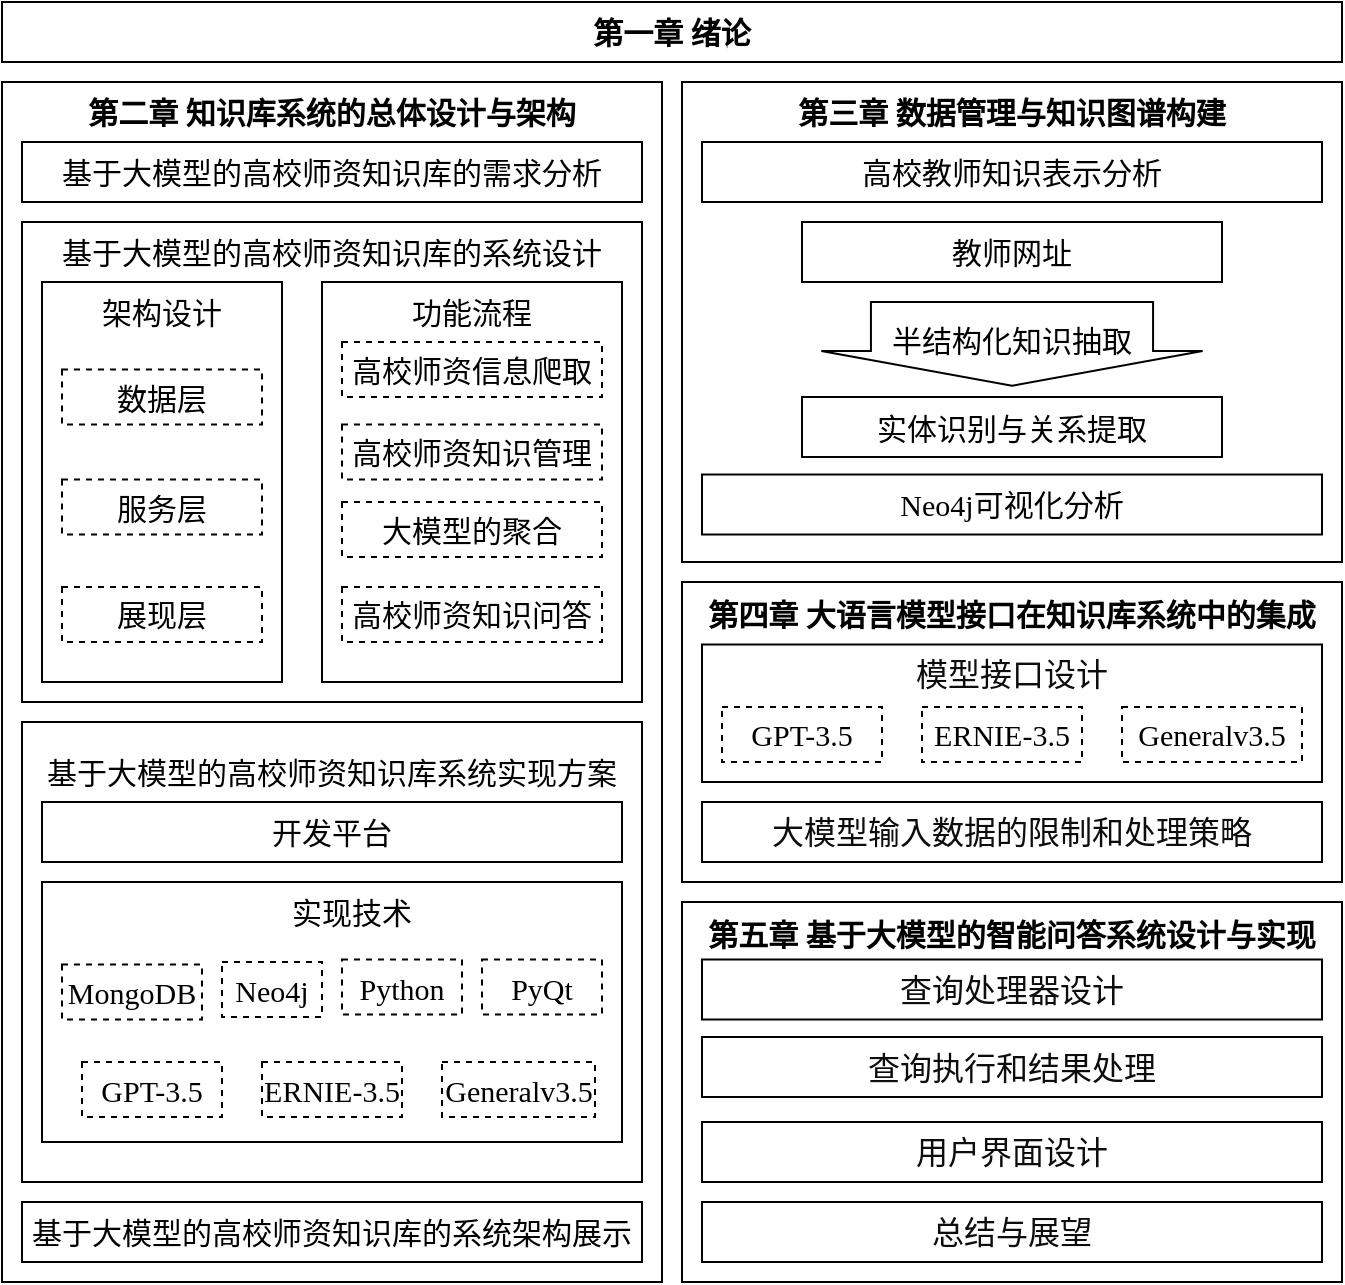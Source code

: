 <mxfile version="24.3.1" type="github">
  <diagram name="第 1 页" id="RLIpUlMl5tuERCqupQb9">
    <mxGraphModel dx="1050" dy="522" grid="1" gridSize="10" guides="1" tooltips="1" connect="1" arrows="1" fold="1" page="1" pageScale="1" pageWidth="827" pageHeight="1169" math="0" shadow="0">
      <root>
        <mxCell id="0" />
        <mxCell id="1" parent="0" />
        <mxCell id="gUjjzV2rQby6Is31GigP-1" value="&lt;font face=&quot;Times New Roman&quot; style=&quot;font-size: 15px;&quot;&gt;&lt;b&gt;第一章 绪论&lt;/b&gt;&lt;/font&gt;" style="rounded=0;whiteSpace=wrap;html=1;" parent="1" vertex="1">
          <mxGeometry x="150" y="190" width="670" height="30" as="geometry" />
        </mxCell>
        <mxCell id="gUjjzV2rQby6Is31GigP-6" value="" style="rounded=0;whiteSpace=wrap;html=1;" parent="1" vertex="1">
          <mxGeometry x="150" y="230" width="330" height="600" as="geometry" />
        </mxCell>
        <mxCell id="gUjjzV2rQby6Is31GigP-3" value="&lt;p class=&quot;MsoNormal&quot;&gt;&lt;font face=&quot;Times New Roman&quot; style=&quot;font-size: 15px;&quot;&gt;&lt;b&gt;第二章 知识库系统的总体设计与架构&lt;/b&gt;&lt;/font&gt;&lt;/p&gt;" style="rounded=0;whiteSpace=wrap;html=1;opacity=0;" parent="1" vertex="1">
          <mxGeometry x="150" y="230" width="330" height="30" as="geometry" />
        </mxCell>
        <mxCell id="gUjjzV2rQby6Is31GigP-4" value="&lt;p align=&quot;center&quot; class=&quot;MsoNormal&quot;&gt;&lt;font face=&quot;Times New Roman&quot; style=&quot;font-size: 15px;&quot;&gt;基于大模型的高校师资知识库的需求分析&lt;/font&gt;&lt;/p&gt;" style="rounded=0;whiteSpace=wrap;html=1;" parent="1" vertex="1">
          <mxGeometry x="160" y="260" width="310" height="30" as="geometry" />
        </mxCell>
        <mxCell id="gUjjzV2rQby6Is31GigP-7" value="" style="rounded=0;whiteSpace=wrap;html=1;" parent="1" vertex="1">
          <mxGeometry x="160" y="300" width="310" height="240" as="geometry" />
        </mxCell>
        <mxCell id="gUjjzV2rQby6Is31GigP-8" value="&lt;p class=&quot;MsoNormal&quot;&gt;&lt;span style=&quot;font-family: &amp;quot;Times New Roman&amp;quot;; font-size: 15px;&quot;&gt;基于大模型的高校师资知识库的系统设计&lt;/span&gt;&lt;br&gt;&lt;/p&gt;" style="rounded=0;whiteSpace=wrap;html=1;opacity=0;" parent="1" vertex="1">
          <mxGeometry x="160" y="300" width="310" height="30" as="geometry" />
        </mxCell>
        <mxCell id="gUjjzV2rQby6Is31GigP-9" value="" style="rounded=0;whiteSpace=wrap;html=1;" parent="1" vertex="1">
          <mxGeometry x="170" y="330" width="120" height="200" as="geometry" />
        </mxCell>
        <mxCell id="gUjjzV2rQby6Is31GigP-10" value="" style="rounded=0;whiteSpace=wrap;html=1;" parent="1" vertex="1">
          <mxGeometry x="310" y="330" width="150" height="200" as="geometry" />
        </mxCell>
        <mxCell id="gUjjzV2rQby6Is31GigP-11" value="&lt;p class=&quot;MsoNormal&quot;&gt;&lt;font face=&quot;Times New Roman&quot;&gt;&lt;span style=&quot;font-size: 15px;&quot;&gt;架构设计&lt;/span&gt;&lt;/font&gt;&lt;br&gt;&lt;/p&gt;" style="rounded=0;whiteSpace=wrap;html=1;opacity=0;" parent="1" vertex="1">
          <mxGeometry x="170" y="330" width="120" height="30" as="geometry" />
        </mxCell>
        <mxCell id="gUjjzV2rQby6Is31GigP-12" value="&lt;font style=&quot;font-size: 15px;&quot; face=&quot;Times New Roman&quot;&gt;数据层&lt;/font&gt;" style="rounded=0;whiteSpace=wrap;html=1;dashed=1;" parent="1" vertex="1">
          <mxGeometry x="180" y="373.75" width="100" height="27.5" as="geometry" />
        </mxCell>
        <mxCell id="gUjjzV2rQby6Is31GigP-13" value="&lt;font face=&quot;Times New Roman&quot;&gt;&lt;span style=&quot;font-size: 15px;&quot;&gt;服务层&lt;/span&gt;&lt;/font&gt;" style="rounded=0;whiteSpace=wrap;html=1;dashed=1;" parent="1" vertex="1">
          <mxGeometry x="180" y="428.75" width="100" height="27.5" as="geometry" />
        </mxCell>
        <mxCell id="gUjjzV2rQby6Is31GigP-14" value="&lt;font face=&quot;Times New Roman&quot;&gt;&lt;span style=&quot;font-size: 15px;&quot;&gt;展现层&lt;/span&gt;&lt;/font&gt;" style="rounded=0;whiteSpace=wrap;html=1;dashed=1;" parent="1" vertex="1">
          <mxGeometry x="180" y="482.5" width="100" height="27.5" as="geometry" />
        </mxCell>
        <mxCell id="gUjjzV2rQby6Is31GigP-15" value="&lt;p class=&quot;MsoNormal&quot;&gt;&lt;font face=&quot;Times New Roman&quot;&gt;&lt;span style=&quot;font-size: 15px;&quot;&gt;功能流程&lt;/span&gt;&lt;/font&gt;&lt;br&gt;&lt;/p&gt;" style="rounded=0;whiteSpace=wrap;html=1;opacity=0;" parent="1" vertex="1">
          <mxGeometry x="310" y="330" width="150" height="30" as="geometry" />
        </mxCell>
        <mxCell id="gUjjzV2rQby6Is31GigP-16" value="&lt;font face=&quot;Times New Roman&quot;&gt;&lt;span style=&quot;font-size: 15px;&quot;&gt;高校师资信息爬取&lt;/span&gt;&lt;/font&gt;" style="rounded=0;whiteSpace=wrap;html=1;dashed=1;" parent="1" vertex="1">
          <mxGeometry x="320" y="360" width="130" height="27.5" as="geometry" />
        </mxCell>
        <mxCell id="gUjjzV2rQby6Is31GigP-17" value="&lt;font face=&quot;Times New Roman&quot;&gt;&lt;span style=&quot;font-size: 15px;&quot;&gt;高校师资知识管理&lt;/span&gt;&lt;/font&gt;" style="rounded=0;whiteSpace=wrap;html=1;dashed=1;" parent="1" vertex="1">
          <mxGeometry x="320" y="401.25" width="130" height="27.5" as="geometry" />
        </mxCell>
        <mxCell id="gUjjzV2rQby6Is31GigP-18" value="&lt;font face=&quot;Times New Roman&quot;&gt;&lt;span style=&quot;font-size: 15px;&quot;&gt;大模型的聚合&lt;/span&gt;&lt;/font&gt;" style="rounded=0;whiteSpace=wrap;html=1;dashed=1;" parent="1" vertex="1">
          <mxGeometry x="320" y="440" width="130" height="27.5" as="geometry" />
        </mxCell>
        <mxCell id="gUjjzV2rQby6Is31GigP-19" value="&lt;font face=&quot;Times New Roman&quot;&gt;&lt;span style=&quot;font-size: 15px;&quot;&gt;高校师资知识问答&lt;/span&gt;&lt;/font&gt;" style="rounded=0;whiteSpace=wrap;html=1;dashed=1;" parent="1" vertex="1">
          <mxGeometry x="320" y="482.5" width="130" height="27.5" as="geometry" />
        </mxCell>
        <mxCell id="gUjjzV2rQby6Is31GigP-20" value="" style="rounded=0;whiteSpace=wrap;html=1;" parent="1" vertex="1">
          <mxGeometry x="160" y="550" width="310" height="230" as="geometry" />
        </mxCell>
        <mxCell id="gUjjzV2rQby6Is31GigP-21" value="&lt;p class=&quot;MsoNormal&quot;&gt;&lt;span style=&quot;font-family: &amp;quot;Times New Roman&amp;quot;; font-size: 15px;&quot;&gt;基于大模型的高校师资知识库系统实现方案&lt;/span&gt;&lt;br&gt;&lt;/p&gt;" style="rounded=0;whiteSpace=wrap;html=1;opacity=0;" parent="1" vertex="1">
          <mxGeometry x="160" y="560" width="310" height="30" as="geometry" />
        </mxCell>
        <mxCell id="gUjjzV2rQby6Is31GigP-23" value="&lt;p align=&quot;center&quot; class=&quot;MsoNormal&quot;&gt;&lt;font face=&quot;Times New Roman&quot; style=&quot;font-size: 15px;&quot;&gt;开发平台&lt;/font&gt;&lt;/p&gt;" style="rounded=0;whiteSpace=wrap;html=1;" parent="1" vertex="1">
          <mxGeometry x="170" y="590" width="290" height="30" as="geometry" />
        </mxCell>
        <mxCell id="gUjjzV2rQby6Is31GigP-24" value="" style="rounded=0;whiteSpace=wrap;html=1;" parent="1" vertex="1">
          <mxGeometry x="170" y="630" width="290" height="130" as="geometry" />
        </mxCell>
        <mxCell id="gUjjzV2rQby6Is31GigP-25" value="&lt;p class=&quot;MsoNormal&quot;&gt;&lt;span style=&quot;font-family: &amp;quot;Times New Roman&amp;quot;; font-size: 15px;&quot;&gt;实现技术&lt;/span&gt;&lt;br&gt;&lt;/p&gt;" style="rounded=0;whiteSpace=wrap;html=1;opacity=0;" parent="1" vertex="1">
          <mxGeometry x="170" y="630" width="310" height="30" as="geometry" />
        </mxCell>
        <mxCell id="gUjjzV2rQby6Is31GigP-22" value="&lt;font face=&quot;Times New Roman&quot;&gt;&lt;span style=&quot;font-size: 15px;&quot;&gt;MongoDB&lt;/span&gt;&lt;/font&gt;" style="rounded=0;whiteSpace=wrap;html=1;dashed=1;" parent="1" vertex="1">
          <mxGeometry x="180" y="671.25" width="70" height="27.5" as="geometry" />
        </mxCell>
        <mxCell id="gUjjzV2rQby6Is31GigP-27" value="&lt;font face=&quot;Times New Roman&quot;&gt;&lt;span style=&quot;font-size: 15px;&quot;&gt;Neo4j&lt;/span&gt;&lt;/font&gt;" style="rounded=0;whiteSpace=wrap;html=1;dashed=1;" parent="1" vertex="1">
          <mxGeometry x="260" y="670" width="50" height="27.5" as="geometry" />
        </mxCell>
        <mxCell id="gUjjzV2rQby6Is31GigP-28" value="&lt;font face=&quot;Times New Roman&quot;&gt;&lt;span style=&quot;font-size: 15px;&quot;&gt;Python&lt;/span&gt;&lt;/font&gt;" style="rounded=0;whiteSpace=wrap;html=1;dashed=1;" parent="1" vertex="1">
          <mxGeometry x="320" y="668.75" width="60" height="27.5" as="geometry" />
        </mxCell>
        <mxCell id="gUjjzV2rQby6Is31GigP-29" value="&lt;font face=&quot;Times New Roman&quot;&gt;&lt;span style=&quot;font-size: 15px;&quot;&gt;PyQt&lt;/span&gt;&lt;/font&gt;" style="rounded=0;whiteSpace=wrap;html=1;dashed=1;" parent="1" vertex="1">
          <mxGeometry x="390" y="668.75" width="60" height="27.5" as="geometry" />
        </mxCell>
        <mxCell id="gUjjzV2rQby6Is31GigP-32" value="&lt;font face=&quot;Times New Roman&quot;&gt;&lt;span style=&quot;font-size: 15px;&quot;&gt;GPT-3.5&lt;/span&gt;&lt;/font&gt;" style="rounded=0;whiteSpace=wrap;html=1;dashed=1;" parent="1" vertex="1">
          <mxGeometry x="190" y="720" width="70" height="27.5" as="geometry" />
        </mxCell>
        <mxCell id="gUjjzV2rQby6Is31GigP-33" value="&lt;font face=&quot;Times New Roman&quot;&gt;&lt;span style=&quot;font-size: 15px;&quot;&gt;ERNIE-3.5&lt;/span&gt;&lt;/font&gt;" style="rounded=0;whiteSpace=wrap;html=1;dashed=1;" parent="1" vertex="1">
          <mxGeometry x="280" y="720" width="70" height="27.5" as="geometry" />
        </mxCell>
        <mxCell id="gUjjzV2rQby6Is31GigP-34" value="&lt;font face=&quot;Times New Roman&quot;&gt;&lt;span style=&quot;font-size: 15px;&quot;&gt;Generalv3.5&lt;/span&gt;&lt;/font&gt;" style="rounded=0;whiteSpace=wrap;html=1;dashed=1;" parent="1" vertex="1">
          <mxGeometry x="370" y="720" width="76.5" height="27.5" as="geometry" />
        </mxCell>
        <mxCell id="gUjjzV2rQby6Is31GigP-36" value="&lt;p align=&quot;center&quot; class=&quot;MsoNormal&quot;&gt;&lt;font face=&quot;Times New Roman&quot; style=&quot;font-size: 15px;&quot;&gt;基于大模型的高校师资知识库的系统架构展示&lt;/font&gt;&lt;/p&gt;" style="rounded=0;whiteSpace=wrap;html=1;" parent="1" vertex="1">
          <mxGeometry x="160" y="790" width="310" height="30" as="geometry" />
        </mxCell>
        <mxCell id="gUjjzV2rQby6Is31GigP-37" value="" style="rounded=0;whiteSpace=wrap;html=1;" parent="1" vertex="1">
          <mxGeometry x="490" y="230" width="330" height="240" as="geometry" />
        </mxCell>
        <mxCell id="gUjjzV2rQby6Is31GigP-38" value="&lt;p class=&quot;MsoNormal&quot;&gt;&lt;font face=&quot;Times New Roman&quot; style=&quot;font-size: 15px;&quot;&gt;&lt;b&gt;第三章&amp;nbsp;&lt;/b&gt;&lt;/font&gt;&lt;span style=&quot;background-color: initial; font-size: 15px;&quot;&gt;&lt;font face=&quot;Times New Roman&quot;&gt;&lt;b&gt;数据管理与知识图谱构建&lt;/b&gt;&lt;/font&gt;&lt;/span&gt;&lt;/p&gt;" style="rounded=0;whiteSpace=wrap;html=1;opacity=0;" parent="1" vertex="1">
          <mxGeometry x="490" y="230" width="330" height="30" as="geometry" />
        </mxCell>
        <mxCell id="gUjjzV2rQby6Is31GigP-39" value="&lt;p align=&quot;center&quot; class=&quot;MsoNormal&quot;&gt;&lt;font face=&quot;Times New Roman&quot;&gt;&lt;span style=&quot;font-size: 15px;&quot;&gt;高校教师知识表示分析&lt;/span&gt;&lt;/font&gt;&lt;br&gt;&lt;/p&gt;" style="rounded=0;whiteSpace=wrap;html=1;" parent="1" vertex="1">
          <mxGeometry x="500" y="260" width="310" height="30" as="geometry" />
        </mxCell>
        <mxCell id="gUjjzV2rQby6Is31GigP-40" value="&lt;p align=&quot;center&quot; class=&quot;MsoNormal&quot;&gt;&lt;font face=&quot;Times New Roman&quot;&gt;&lt;span style=&quot;font-size: 15px;&quot;&gt;教师网址&lt;/span&gt;&lt;/font&gt;&lt;br&gt;&lt;/p&gt;" style="rounded=0;whiteSpace=wrap;html=1;" parent="1" vertex="1">
          <mxGeometry x="550" y="300" width="210" height="30" as="geometry" />
        </mxCell>
        <mxCell id="gUjjzV2rQby6Is31GigP-42" value="" style="html=1;shadow=0;dashed=0;align=center;verticalAlign=middle;shape=mxgraph.arrows2.arrow;dy=0.26;dx=17.34;notch=0;rotation=90;" parent="1" vertex="1">
          <mxGeometry x="634.06" y="265.62" width="41.88" height="190.63" as="geometry" />
        </mxCell>
        <mxCell id="gUjjzV2rQby6Is31GigP-46" value="&lt;p class=&quot;MsoNormal&quot;&gt;&lt;font face=&quot;Times New Roman&quot;&gt;&lt;span style=&quot;font-size: 15px;&quot;&gt;半结构化知识抽取&lt;/span&gt;&lt;/font&gt;&lt;br&gt;&lt;/p&gt;" style="rounded=0;whiteSpace=wrap;html=1;opacity=0;" parent="1" vertex="1">
          <mxGeometry x="590" y="343.75" width="130" height="30" as="geometry" />
        </mxCell>
        <mxCell id="gUjjzV2rQby6Is31GigP-48" value="&lt;p align=&quot;center&quot; class=&quot;MsoNormal&quot;&gt;&lt;font face=&quot;Times New Roman&quot;&gt;&lt;span style=&quot;font-size: 15px;&quot;&gt;实体识别与关系提取&lt;/span&gt;&lt;/font&gt;&lt;br&gt;&lt;/p&gt;" style="rounded=0;whiteSpace=wrap;html=1;" parent="1" vertex="1">
          <mxGeometry x="550" y="387.5" width="210" height="30" as="geometry" />
        </mxCell>
        <mxCell id="gUjjzV2rQby6Is31GigP-49" value="&lt;p align=&quot;center&quot; class=&quot;MsoNormal&quot;&gt;&lt;font face=&quot;Times New Roman&quot;&gt;&lt;span style=&quot;font-size: 15px;&quot;&gt;Neo4j可视化分析&lt;/span&gt;&lt;/font&gt;&lt;br&gt;&lt;/p&gt;" style="rounded=0;whiteSpace=wrap;html=1;" parent="1" vertex="1">
          <mxGeometry x="500" y="426.25" width="310" height="30" as="geometry" />
        </mxCell>
        <mxCell id="gUjjzV2rQby6Is31GigP-50" value="" style="rounded=0;whiteSpace=wrap;html=1;" parent="1" vertex="1">
          <mxGeometry x="490" y="480" width="330" height="150" as="geometry" />
        </mxCell>
        <mxCell id="gUjjzV2rQby6Is31GigP-51" value="&lt;p class=&quot;MsoNormal&quot;&gt;&lt;font face=&quot;Times New Roman&quot; style=&quot;font-size: 15px;&quot;&gt;&lt;b&gt;第四章&amp;nbsp;&lt;/b&gt;&lt;/font&gt;&lt;span style=&quot;background-color: initial; font-size: 15px;&quot;&gt;&lt;font face=&quot;Times New Roman&quot;&gt;&lt;b&gt;大语言模型接口在知识库系统中的集成&lt;/b&gt;&lt;/font&gt;&lt;/span&gt;&lt;/p&gt;" style="rounded=0;whiteSpace=wrap;html=1;opacity=0;" parent="1" vertex="1">
          <mxGeometry x="490" y="481.25" width="330" height="30" as="geometry" />
        </mxCell>
        <mxCell id="gUjjzV2rQby6Is31GigP-53" value="" style="rounded=0;whiteSpace=wrap;html=1;" parent="1" vertex="1">
          <mxGeometry x="500" y="511.25" width="310" height="68.75" as="geometry" />
        </mxCell>
        <mxCell id="gUjjzV2rQby6Is31GigP-54" value="&lt;p class=&quot;MsoNormal&quot;&gt;&lt;span style=&quot;border: 0px solid rgb(227, 227, 227); box-sizing: border-box; --tw-border-spacing-x: 0; --tw-border-spacing-y: 0; --tw-translate-x: 0; --tw-translate-y: 0; --tw-rotate: 0; --tw-skew-x: 0; --tw-skew-y: 0; --tw-scale-x: 1; --tw-scale-y: 1; --tw-pan-x: ; --tw-pan-y: ; --tw-pinch-zoom: ; --tw-scroll-snap-strictness: proximity; --tw-gradient-from-position: ; --tw-gradient-via-position: ; --tw-gradient-to-position: ; --tw-ordinal: ; --tw-slashed-zero: ; --tw-numeric-figure: ; --tw-numeric-spacing: ; --tw-numeric-fraction: ; --tw-ring-inset: ; --tw-ring-offset-width: 0px; --tw-ring-offset-color: #fff; --tw-ring-color: rgba(69,89,164,.5); --tw-ring-offset-shadow: 0 0 transparent; --tw-ring-shadow: 0 0 transparent; --tw-shadow: 0 0 transparent; --tw-shadow-colored: 0 0 transparent; --tw-blur: ; --tw-brightness: ; --tw-contrast: ; --tw-grayscale: ; --tw-hue-rotate: ; --tw-invert: ; --tw-saturate: ; --tw-sepia: ; --tw-drop-shadow: ; --tw-backdrop-blur: ; --tw-backdrop-brightness: ; --tw-backdrop-contrast: ; --tw-backdrop-grayscale: ; --tw-backdrop-hue-rotate: ; --tw-backdrop-invert: ; --tw-backdrop-opacity: ; --tw-backdrop-saturate: ; --tw-backdrop-sepia: ; --tw-contain-size: ; --tw-contain-layout: ; --tw-contain-paint: ; --tw-contain-style: ; color: rgb(13, 13, 13); font-size: 16px; text-align: left; white-space-collapse: preserve; background-color: rgb(255, 255, 255);&quot;&gt;&lt;font face=&quot;Times New Roman&quot;&gt;模型接口设计&lt;/font&gt;&lt;/span&gt;&lt;br&gt;&lt;/p&gt;" style="rounded=0;whiteSpace=wrap;html=1;opacity=0;" parent="1" vertex="1">
          <mxGeometry x="500" y="511.25" width="310" height="30" as="geometry" />
        </mxCell>
        <mxCell id="gUjjzV2rQby6Is31GigP-55" value="&lt;font face=&quot;Times New Roman&quot;&gt;&lt;span style=&quot;font-size: 15px;&quot;&gt;GPT-3.5&lt;/span&gt;&lt;/font&gt;" style="rounded=0;whiteSpace=wrap;html=1;dashed=1;" parent="1" vertex="1">
          <mxGeometry x="510" y="542.5" width="80" height="27.5" as="geometry" />
        </mxCell>
        <mxCell id="gUjjzV2rQby6Is31GigP-56" value="&lt;font face=&quot;Times New Roman&quot;&gt;&lt;span style=&quot;font-size: 15px;&quot;&gt;ERNIE-3.5&lt;/span&gt;&lt;/font&gt;" style="rounded=0;whiteSpace=wrap;html=1;dashed=1;" parent="1" vertex="1">
          <mxGeometry x="610" y="542.5" width="80" height="27.5" as="geometry" />
        </mxCell>
        <mxCell id="gUjjzV2rQby6Is31GigP-57" value="&lt;font face=&quot;Times New Roman&quot;&gt;&lt;span style=&quot;font-size: 15px;&quot;&gt;Generalv3.5&lt;/span&gt;&lt;/font&gt;" style="rounded=0;whiteSpace=wrap;html=1;dashed=1;" parent="1" vertex="1">
          <mxGeometry x="710" y="542.5" width="90" height="27.5" as="geometry" />
        </mxCell>
        <mxCell id="gUjjzV2rQby6Is31GigP-58" value="&lt;p align=&quot;center&quot; class=&quot;MsoNormal&quot;&gt;&lt;span style=&quot;color: rgb(13, 13, 13); font-size: 16px; text-align: left; white-space-collapse: preserve; background-color: rgb(255, 255, 255);&quot;&gt;&lt;font face=&quot;Times New Roman&quot;&gt;大模型输入数据的限制和处理策略&lt;/font&gt;&lt;/span&gt;&lt;br&gt;&lt;/p&gt;" style="rounded=0;whiteSpace=wrap;html=1;" parent="1" vertex="1">
          <mxGeometry x="500" y="590" width="310" height="30" as="geometry" />
        </mxCell>
        <mxCell id="gUjjzV2rQby6Is31GigP-59" value="" style="rounded=0;whiteSpace=wrap;html=1;" parent="1" vertex="1">
          <mxGeometry x="490" y="640" width="330" height="190" as="geometry" />
        </mxCell>
        <mxCell id="gUjjzV2rQby6Is31GigP-60" value="&lt;p class=&quot;MsoNormal&quot;&gt;&lt;font face=&quot;Times New Roman&quot; style=&quot;font-size: 15px;&quot;&gt;&lt;b&gt;第五章&amp;nbsp;&lt;/b&gt;&lt;/font&gt;&lt;span style=&quot;background-color: initial; font-size: 15px;&quot;&gt;&lt;font face=&quot;Times New Roman&quot;&gt;&lt;b&gt;基于大模型的智能问答系统设计与实现&lt;/b&gt;&lt;/font&gt;&lt;/span&gt;&lt;/p&gt;" style="rounded=0;whiteSpace=wrap;html=1;opacity=0;" parent="1" vertex="1">
          <mxGeometry x="490" y="641.25" width="330" height="30" as="geometry" />
        </mxCell>
        <mxCell id="gUjjzV2rQby6Is31GigP-61" value="&lt;p align=&quot;center&quot; class=&quot;MsoNormal&quot;&gt;&lt;span style=&quot;border: 0px solid rgb(227, 227, 227); box-sizing: border-box; --tw-border-spacing-x: 0; --tw-border-spacing-y: 0; --tw-translate-x: 0; --tw-translate-y: 0; --tw-rotate: 0; --tw-skew-x: 0; --tw-skew-y: 0; --tw-scale-x: 1; --tw-scale-y: 1; --tw-pan-x: ; --tw-pan-y: ; --tw-pinch-zoom: ; --tw-scroll-snap-strictness: proximity; --tw-gradient-from-position: ; --tw-gradient-via-position: ; --tw-gradient-to-position: ; --tw-ordinal: ; --tw-slashed-zero: ; --tw-numeric-figure: ; --tw-numeric-spacing: ; --tw-numeric-fraction: ; --tw-ring-inset: ; --tw-ring-offset-width: 0px; --tw-ring-offset-color: #fff; --tw-ring-color: rgba(69,89,164,.5); --tw-ring-offset-shadow: 0 0 transparent; --tw-ring-shadow: 0 0 transparent; --tw-shadow: 0 0 transparent; --tw-shadow-colored: 0 0 transparent; --tw-blur: ; --tw-brightness: ; --tw-contrast: ; --tw-grayscale: ; --tw-hue-rotate: ; --tw-invert: ; --tw-saturate: ; --tw-sepia: ; --tw-drop-shadow: ; --tw-backdrop-blur: ; --tw-backdrop-brightness: ; --tw-backdrop-contrast: ; --tw-backdrop-grayscale: ; --tw-backdrop-hue-rotate: ; --tw-backdrop-invert: ; --tw-backdrop-opacity: ; --tw-backdrop-saturate: ; --tw-backdrop-sepia: ; --tw-contain-size: ; --tw-contain-layout: ; --tw-contain-paint: ; --tw-contain-style: ; color: rgb(13, 13, 13); font-size: 16px; text-align: left; white-space-collapse: preserve; background-color: rgb(255, 255, 255);&quot;&gt;&lt;font face=&quot;Times New Roman&quot;&gt;查询处理器设计&lt;/font&gt;&lt;/span&gt;&lt;br&gt;&lt;/p&gt;" style="rounded=0;whiteSpace=wrap;html=1;" parent="1" vertex="1">
          <mxGeometry x="500" y="668.75" width="310" height="30" as="geometry" />
        </mxCell>
        <mxCell id="gUjjzV2rQby6Is31GigP-62" value="&lt;p align=&quot;center&quot; class=&quot;MsoNormal&quot;&gt;&lt;span style=&quot;border: 0px solid rgb(227, 227, 227); box-sizing: border-box; --tw-border-spacing-x: 0; --tw-border-spacing-y: 0; --tw-translate-x: 0; --tw-translate-y: 0; --tw-rotate: 0; --tw-skew-x: 0; --tw-skew-y: 0; --tw-scale-x: 1; --tw-scale-y: 1; --tw-pan-x: ; --tw-pan-y: ; --tw-pinch-zoom: ; --tw-scroll-snap-strictness: proximity; --tw-gradient-from-position: ; --tw-gradient-via-position: ; --tw-gradient-to-position: ; --tw-ordinal: ; --tw-slashed-zero: ; --tw-numeric-figure: ; --tw-numeric-spacing: ; --tw-numeric-fraction: ; --tw-ring-inset: ; --tw-ring-offset-width: 0px; --tw-ring-offset-color: #fff; --tw-ring-color: rgba(69,89,164,.5); --tw-ring-offset-shadow: 0 0 transparent; --tw-ring-shadow: 0 0 transparent; --tw-shadow: 0 0 transparent; --tw-shadow-colored: 0 0 transparent; --tw-blur: ; --tw-brightness: ; --tw-contrast: ; --tw-grayscale: ; --tw-hue-rotate: ; --tw-invert: ; --tw-saturate: ; --tw-sepia: ; --tw-drop-shadow: ; --tw-backdrop-blur: ; --tw-backdrop-brightness: ; --tw-backdrop-contrast: ; --tw-backdrop-grayscale: ; --tw-backdrop-hue-rotate: ; --tw-backdrop-invert: ; --tw-backdrop-opacity: ; --tw-backdrop-saturate: ; --tw-backdrop-sepia: ; --tw-contain-size: ; --tw-contain-layout: ; --tw-contain-paint: ; --tw-contain-style: ; color: rgb(13, 13, 13); font-size: 16px; text-align: left; white-space-collapse: preserve; background-color: rgb(255, 255, 255);&quot;&gt;&lt;font face=&quot;Times New Roman&quot;&gt;查询执行和结果处理&lt;/font&gt;&lt;/span&gt;&lt;br&gt;&lt;/p&gt;" style="rounded=0;whiteSpace=wrap;html=1;" parent="1" vertex="1">
          <mxGeometry x="500" y="707.5" width="310" height="30" as="geometry" />
        </mxCell>
        <mxCell id="gUjjzV2rQby6Is31GigP-63" value="&lt;p align=&quot;center&quot; class=&quot;MsoNormal&quot;&gt;&lt;span style=&quot;border: 0px solid rgb(227, 227, 227); box-sizing: border-box; --tw-border-spacing-x: 0; --tw-border-spacing-y: 0; --tw-translate-x: 0; --tw-translate-y: 0; --tw-rotate: 0; --tw-skew-x: 0; --tw-skew-y: 0; --tw-scale-x: 1; --tw-scale-y: 1; --tw-pan-x: ; --tw-pan-y: ; --tw-pinch-zoom: ; --tw-scroll-snap-strictness: proximity; --tw-gradient-from-position: ; --tw-gradient-via-position: ; --tw-gradient-to-position: ; --tw-ordinal: ; --tw-slashed-zero: ; --tw-numeric-figure: ; --tw-numeric-spacing: ; --tw-numeric-fraction: ; --tw-ring-inset: ; --tw-ring-offset-width: 0px; --tw-ring-offset-color: #fff; --tw-ring-color: rgba(69,89,164,.5); --tw-ring-offset-shadow: 0 0 transparent; --tw-ring-shadow: 0 0 transparent; --tw-shadow: 0 0 transparent; --tw-shadow-colored: 0 0 transparent; --tw-blur: ; --tw-brightness: ; --tw-contrast: ; --tw-grayscale: ; --tw-hue-rotate: ; --tw-invert: ; --tw-saturate: ; --tw-sepia: ; --tw-drop-shadow: ; --tw-backdrop-blur: ; --tw-backdrop-brightness: ; --tw-backdrop-contrast: ; --tw-backdrop-grayscale: ; --tw-backdrop-hue-rotate: ; --tw-backdrop-invert: ; --tw-backdrop-opacity: ; --tw-backdrop-saturate: ; --tw-backdrop-sepia: ; --tw-contain-size: ; --tw-contain-layout: ; --tw-contain-paint: ; --tw-contain-style: ; color: rgb(13, 13, 13); font-size: 16px; text-align: left; white-space-collapse: preserve; background-color: rgb(255, 255, 255);&quot;&gt;&lt;font face=&quot;Times New Roman&quot;&gt;用户界面设计&lt;/font&gt;&lt;/span&gt;&lt;br&gt;&lt;/p&gt;" style="rounded=0;whiteSpace=wrap;html=1;" parent="1" vertex="1">
          <mxGeometry x="500" y="750" width="310" height="30" as="geometry" />
        </mxCell>
        <mxCell id="gUjjzV2rQby6Is31GigP-64" value="&lt;p align=&quot;center&quot; class=&quot;MsoNormal&quot;&gt;&lt;span style=&quot;border: 0px solid rgb(227, 227, 227); box-sizing: border-box; --tw-border-spacing-x: 0; --tw-border-spacing-y: 0; --tw-translate-x: 0; --tw-translate-y: 0; --tw-rotate: 0; --tw-skew-x: 0; --tw-skew-y: 0; --tw-scale-x: 1; --tw-scale-y: 1; --tw-pan-x: ; --tw-pan-y: ; --tw-pinch-zoom: ; --tw-scroll-snap-strictness: proximity; --tw-gradient-from-position: ; --tw-gradient-via-position: ; --tw-gradient-to-position: ; --tw-ordinal: ; --tw-slashed-zero: ; --tw-numeric-figure: ; --tw-numeric-spacing: ; --tw-numeric-fraction: ; --tw-ring-inset: ; --tw-ring-offset-width: 0px; --tw-ring-offset-color: #fff; --tw-ring-color: rgba(69,89,164,.5); --tw-ring-offset-shadow: 0 0 transparent; --tw-ring-shadow: 0 0 transparent; --tw-shadow: 0 0 transparent; --tw-shadow-colored: 0 0 transparent; --tw-blur: ; --tw-brightness: ; --tw-contrast: ; --tw-grayscale: ; --tw-hue-rotate: ; --tw-invert: ; --tw-saturate: ; --tw-sepia: ; --tw-drop-shadow: ; --tw-backdrop-blur: ; --tw-backdrop-brightness: ; --tw-backdrop-contrast: ; --tw-backdrop-grayscale: ; --tw-backdrop-hue-rotate: ; --tw-backdrop-invert: ; --tw-backdrop-opacity: ; --tw-backdrop-saturate: ; --tw-backdrop-sepia: ; --tw-contain-size: ; --tw-contain-layout: ; --tw-contain-paint: ; --tw-contain-style: ; color: rgb(13, 13, 13); font-size: 16px; text-align: left; white-space-collapse: preserve; background-color: rgb(255, 255, 255);&quot;&gt;&lt;font face=&quot;Times New Roman&quot;&gt;总结与展望&lt;/font&gt;&lt;/span&gt;&lt;br&gt;&lt;/p&gt;" style="rounded=0;whiteSpace=wrap;html=1;" parent="1" vertex="1">
          <mxGeometry x="500" y="790" width="310" height="30" as="geometry" />
        </mxCell>
      </root>
    </mxGraphModel>
  </diagram>
</mxfile>
